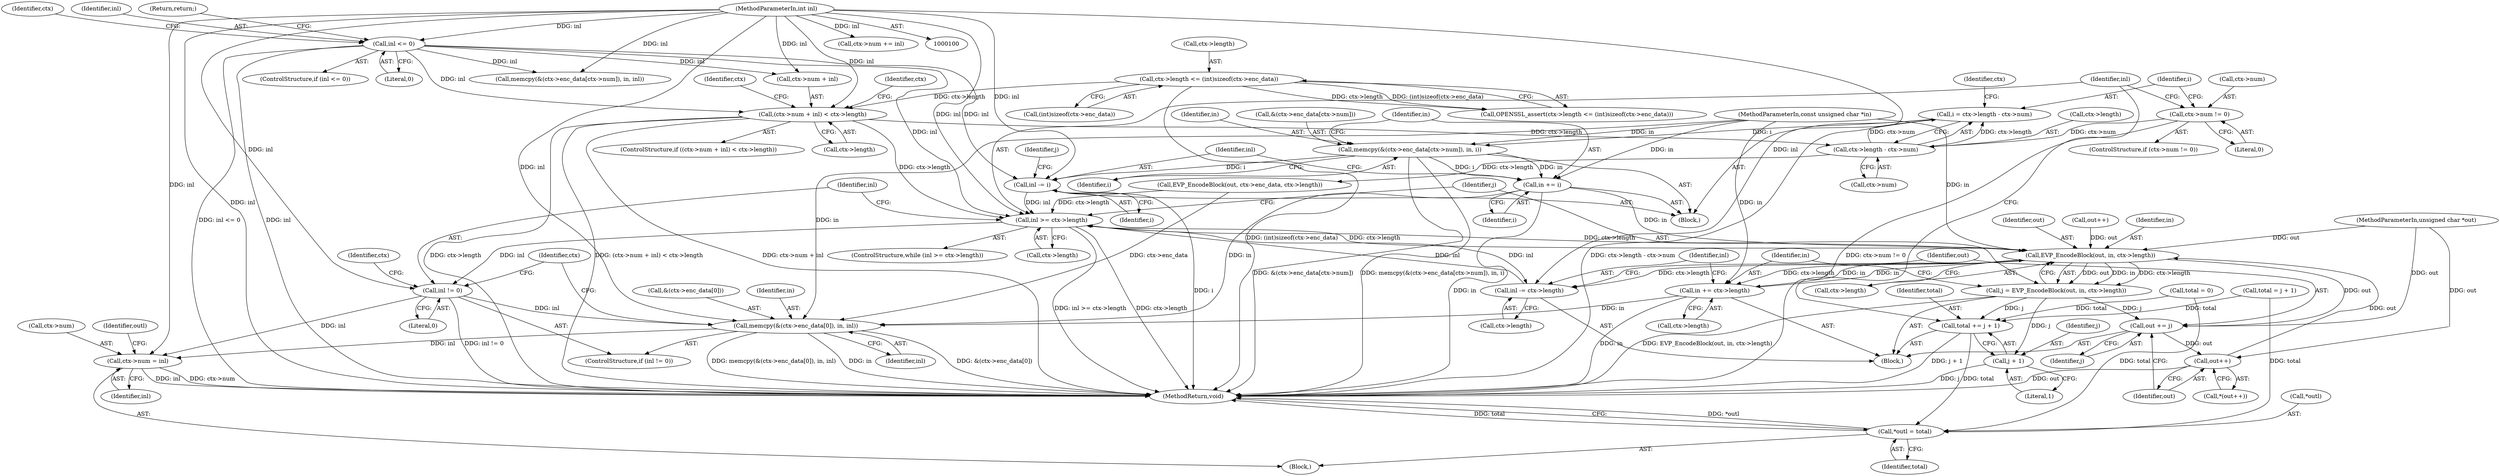 digraph "1_openssl_5b814481f3573fa9677f3a31ee51322e2a22ee6a@integer" {
"1000168" [label="(Call,i = ctx->length - ctx->num)"];
"1000170" [label="(Call,ctx->length - ctx->num)"];
"1000134" [label="(Call,(ctx->num + inl) < ctx->length)"];
"1000118" [label="(Call,inl <= 0)"];
"1000105" [label="(MethodParameterIn,int inl)"];
"1000123" [label="(Call,ctx->length <= (int)sizeof(ctx->enc_data))"];
"1000162" [label="(Call,ctx->num != 0)"];
"1000177" [label="(Call,memcpy(&(ctx->enc_data[ctx->num]), in, i))"];
"1000188" [label="(Call,in += i)"];
"1000235" [label="(Call,EVP_EncodeBlock(out, in, ctx->length))"];
"1000227" [label="(Call,inl >= ctx->length)"];
"1000246" [label="(Call,inl -= ctx->length)"];
"1000269" [label="(Call,inl != 0)"];
"1000272" [label="(Call,memcpy(&(ctx->enc_data[0]), in, inl))"];
"1000281" [label="(Call,ctx->num = inl)"];
"1000233" [label="(Call,j = EVP_EncodeBlock(out, in, ctx->length))"];
"1000251" [label="(Call,out += j)"];
"1000256" [label="(Call,out++)"];
"1000263" [label="(Call,total += j + 1)"];
"1000286" [label="(Call,*outl = total)"];
"1000265" [label="(Call,j + 1)"];
"1000241" [label="(Call,in += ctx->length)"];
"1000191" [label="(Call,inl -= i)"];
"1000281" [label="(Call,ctx->num = inl)"];
"1000273" [label="(Call,&(ctx->enc_data[0]))"];
"1000188" [label="(Call,in += i)"];
"1000192" [label="(Identifier,inl)"];
"1000266" [label="(Identifier,j)"];
"1000125" [label="(Identifier,ctx)"];
"1000186" [label="(Identifier,in)"];
"1000235" [label="(Call,EVP_EncodeBlock(out, in, ctx->length))"];
"1000285" [label="(Identifier,inl)"];
"1000105" [label="(MethodParameterIn,int inl)"];
"1000257" [label="(Identifier,out)"];
"1000110" [label="(Call,total = 0)"];
"1000270" [label="(Identifier,inl)"];
"1000133" [label="(ControlStructure,if ((ctx->num + inl) < ctx->length))"];
"1000134" [label="(Call,(ctx->num + inl) < ctx->length)"];
"1000119" [label="(Identifier,inl)"];
"1000166" [label="(Literal,0)"];
"1000140" [label="(Call,ctx->length)"];
"1000227" [label="(Call,inl >= ctx->length)"];
"1000287" [label="(Call,*outl)"];
"1000290" [label="(MethodReturn,void)"];
"1000271" [label="(Literal,0)"];
"1000256" [label="(Call,out++)"];
"1000232" [label="(Block,)"];
"1000280" [label="(Identifier,inl)"];
"1000282" [label="(Call,ctx->num)"];
"1000127" [label="(Call,(int)sizeof(ctx->enc_data))"];
"1000269" [label="(Call,inl != 0)"];
"1000241" [label="(Call,in += ctx->length)"];
"1000263" [label="(Call,total += j + 1)"];
"1000121" [label="(Return,return;)"];
"1000255" [label="(Call,*(out++))"];
"1000286" [label="(Call,*outl = total)"];
"1000246" [label="(Call,inl -= ctx->length)"];
"1000289" [label="(Identifier,total)"];
"1000181" [label="(Identifier,ctx)"];
"1000117" [label="(ControlStructure,if (inl <= 0))"];
"1000162" [label="(Call,ctx->num != 0)"];
"1000276" [label="(Identifier,ctx)"];
"1000135" [label="(Call,ctx->num + inl)"];
"1000104" [label="(MethodParameterIn,const unsigned char *in)"];
"1000164" [label="(Identifier,ctx)"];
"1000171" [label="(Call,ctx->length)"];
"1000267" [label="(Literal,1)"];
"1000163" [label="(Call,ctx->num)"];
"1000243" [label="(Call,ctx->length)"];
"1000288" [label="(Identifier,outl)"];
"1000177" [label="(Call,memcpy(&(ctx->enc_data[ctx->num]), in, i))"];
"1000242" [label="(Identifier,in)"];
"1000233" [label="(Call,j = EVP_EncodeBlock(out, in, ctx->length))"];
"1000168" [label="(Call,i = ctx->length - ctx->num)"];
"1000238" [label="(Call,ctx->length)"];
"1000190" [label="(Identifier,i)"];
"1000170" [label="(Call,ctx->length - ctx->num)"];
"1000248" [label="(Call,ctx->length)"];
"1000174" [label="(Call,ctx->num)"];
"1000144" [label="(Call,memcpy(&(ctx->enc_data[ctx->num]), in, inl))"];
"1000193" [label="(Identifier,i)"];
"1000178" [label="(Call,&(ctx->enc_data[ctx->num]))"];
"1000124" [label="(Call,ctx->length)"];
"1000272" [label="(Call,memcpy(&(ctx->enc_data[0]), in, inl))"];
"1000169" [label="(Identifier,i)"];
"1000251" [label="(Call,out += j)"];
"1000226" [label="(ControlStructure,while (inl >= ctx->length))"];
"1000283" [label="(Identifier,ctx)"];
"1000236" [label="(Identifier,out)"];
"1000264" [label="(Identifier,total)"];
"1000120" [label="(Literal,0)"];
"1000161" [label="(ControlStructure,if (ctx->num != 0))"];
"1000122" [label="(Call,OPENSSL_assert(ctx->length <= (int)sizeof(ctx->enc_data)))"];
"1000253" [label="(Identifier,j)"];
"1000167" [label="(Block,)"];
"1000268" [label="(ControlStructure,if (inl != 0))"];
"1000265" [label="(Call,j + 1)"];
"1000123" [label="(Call,ctx->length <= (int)sizeof(ctx->enc_data))"];
"1000234" [label="(Identifier,j)"];
"1000155" [label="(Call,ctx->num += inl)"];
"1000252" [label="(Identifier,out)"];
"1000187" [label="(Identifier,i)"];
"1000148" [label="(Identifier,ctx)"];
"1000214" [label="(Call,out++)"];
"1000221" [label="(Call,total = j + 1)"];
"1000229" [label="(Call,ctx->length)"];
"1000228" [label="(Identifier,inl)"];
"1000237" [label="(Identifier,in)"];
"1000196" [label="(Call,EVP_EncodeBlock(out, ctx->enc_data, ctx->length))"];
"1000102" [label="(MethodParameterIn,unsigned char *out)"];
"1000189" [label="(Identifier,in)"];
"1000118" [label="(Call,inl <= 0)"];
"1000195" [label="(Identifier,j)"];
"1000247" [label="(Identifier,inl)"];
"1000106" [label="(Block,)"];
"1000279" [label="(Identifier,in)"];
"1000191" [label="(Call,inl -= i)"];
"1000168" -> "1000167"  [label="AST: "];
"1000168" -> "1000170"  [label="CFG: "];
"1000169" -> "1000168"  [label="AST: "];
"1000170" -> "1000168"  [label="AST: "];
"1000181" -> "1000168"  [label="CFG: "];
"1000168" -> "1000290"  [label="DDG: ctx->length - ctx->num"];
"1000170" -> "1000168"  [label="DDG: ctx->length"];
"1000170" -> "1000168"  [label="DDG: ctx->num"];
"1000168" -> "1000177"  [label="DDG: i"];
"1000170" -> "1000174"  [label="CFG: "];
"1000171" -> "1000170"  [label="AST: "];
"1000174" -> "1000170"  [label="AST: "];
"1000134" -> "1000170"  [label="DDG: ctx->length"];
"1000162" -> "1000170"  [label="DDG: ctx->num"];
"1000170" -> "1000196"  [label="DDG: ctx->length"];
"1000134" -> "1000133"  [label="AST: "];
"1000134" -> "1000140"  [label="CFG: "];
"1000135" -> "1000134"  [label="AST: "];
"1000140" -> "1000134"  [label="AST: "];
"1000148" -> "1000134"  [label="CFG: "];
"1000164" -> "1000134"  [label="CFG: "];
"1000134" -> "1000290"  [label="DDG: ctx->length"];
"1000134" -> "1000290"  [label="DDG: (ctx->num + inl) < ctx->length"];
"1000134" -> "1000290"  [label="DDG: ctx->num + inl"];
"1000118" -> "1000134"  [label="DDG: inl"];
"1000105" -> "1000134"  [label="DDG: inl"];
"1000123" -> "1000134"  [label="DDG: ctx->length"];
"1000134" -> "1000227"  [label="DDG: ctx->length"];
"1000118" -> "1000117"  [label="AST: "];
"1000118" -> "1000120"  [label="CFG: "];
"1000119" -> "1000118"  [label="AST: "];
"1000120" -> "1000118"  [label="AST: "];
"1000121" -> "1000118"  [label="CFG: "];
"1000125" -> "1000118"  [label="CFG: "];
"1000118" -> "1000290"  [label="DDG: inl <= 0"];
"1000118" -> "1000290"  [label="DDG: inl"];
"1000105" -> "1000118"  [label="DDG: inl"];
"1000118" -> "1000135"  [label="DDG: inl"];
"1000118" -> "1000144"  [label="DDG: inl"];
"1000118" -> "1000191"  [label="DDG: inl"];
"1000118" -> "1000227"  [label="DDG: inl"];
"1000105" -> "1000100"  [label="AST: "];
"1000105" -> "1000290"  [label="DDG: inl"];
"1000105" -> "1000135"  [label="DDG: inl"];
"1000105" -> "1000144"  [label="DDG: inl"];
"1000105" -> "1000155"  [label="DDG: inl"];
"1000105" -> "1000191"  [label="DDG: inl"];
"1000105" -> "1000227"  [label="DDG: inl"];
"1000105" -> "1000246"  [label="DDG: inl"];
"1000105" -> "1000269"  [label="DDG: inl"];
"1000105" -> "1000272"  [label="DDG: inl"];
"1000105" -> "1000281"  [label="DDG: inl"];
"1000123" -> "1000122"  [label="AST: "];
"1000123" -> "1000127"  [label="CFG: "];
"1000124" -> "1000123"  [label="AST: "];
"1000127" -> "1000123"  [label="AST: "];
"1000122" -> "1000123"  [label="CFG: "];
"1000123" -> "1000290"  [label="DDG: (int)sizeof(ctx->enc_data)"];
"1000123" -> "1000122"  [label="DDG: ctx->length"];
"1000123" -> "1000122"  [label="DDG: (int)sizeof(ctx->enc_data)"];
"1000162" -> "1000161"  [label="AST: "];
"1000162" -> "1000166"  [label="CFG: "];
"1000163" -> "1000162"  [label="AST: "];
"1000166" -> "1000162"  [label="AST: "];
"1000169" -> "1000162"  [label="CFG: "];
"1000228" -> "1000162"  [label="CFG: "];
"1000162" -> "1000290"  [label="DDG: ctx->num != 0"];
"1000177" -> "1000167"  [label="AST: "];
"1000177" -> "1000187"  [label="CFG: "];
"1000178" -> "1000177"  [label="AST: "];
"1000186" -> "1000177"  [label="AST: "];
"1000187" -> "1000177"  [label="AST: "];
"1000189" -> "1000177"  [label="CFG: "];
"1000177" -> "1000290"  [label="DDG: &(ctx->enc_data[ctx->num])"];
"1000177" -> "1000290"  [label="DDG: memcpy(&(ctx->enc_data[ctx->num]), in, i)"];
"1000104" -> "1000177"  [label="DDG: in"];
"1000177" -> "1000188"  [label="DDG: i"];
"1000177" -> "1000188"  [label="DDG: in"];
"1000177" -> "1000191"  [label="DDG: i"];
"1000188" -> "1000167"  [label="AST: "];
"1000188" -> "1000190"  [label="CFG: "];
"1000189" -> "1000188"  [label="AST: "];
"1000190" -> "1000188"  [label="AST: "];
"1000192" -> "1000188"  [label="CFG: "];
"1000188" -> "1000290"  [label="DDG: in"];
"1000104" -> "1000188"  [label="DDG: in"];
"1000188" -> "1000235"  [label="DDG: in"];
"1000188" -> "1000272"  [label="DDG: in"];
"1000235" -> "1000233"  [label="AST: "];
"1000235" -> "1000238"  [label="CFG: "];
"1000236" -> "1000235"  [label="AST: "];
"1000237" -> "1000235"  [label="AST: "];
"1000238" -> "1000235"  [label="AST: "];
"1000233" -> "1000235"  [label="CFG: "];
"1000235" -> "1000227"  [label="DDG: ctx->length"];
"1000235" -> "1000233"  [label="DDG: out"];
"1000235" -> "1000233"  [label="DDG: in"];
"1000235" -> "1000233"  [label="DDG: ctx->length"];
"1000214" -> "1000235"  [label="DDG: out"];
"1000256" -> "1000235"  [label="DDG: out"];
"1000102" -> "1000235"  [label="DDG: out"];
"1000241" -> "1000235"  [label="DDG: in"];
"1000104" -> "1000235"  [label="DDG: in"];
"1000227" -> "1000235"  [label="DDG: ctx->length"];
"1000235" -> "1000241"  [label="DDG: ctx->length"];
"1000235" -> "1000241"  [label="DDG: in"];
"1000235" -> "1000246"  [label="DDG: ctx->length"];
"1000235" -> "1000251"  [label="DDG: out"];
"1000227" -> "1000226"  [label="AST: "];
"1000227" -> "1000229"  [label="CFG: "];
"1000228" -> "1000227"  [label="AST: "];
"1000229" -> "1000227"  [label="AST: "];
"1000234" -> "1000227"  [label="CFG: "];
"1000270" -> "1000227"  [label="CFG: "];
"1000227" -> "1000290"  [label="DDG: inl >= ctx->length"];
"1000227" -> "1000290"  [label="DDG: ctx->length"];
"1000191" -> "1000227"  [label="DDG: inl"];
"1000246" -> "1000227"  [label="DDG: inl"];
"1000196" -> "1000227"  [label="DDG: ctx->length"];
"1000227" -> "1000246"  [label="DDG: inl"];
"1000227" -> "1000269"  [label="DDG: inl"];
"1000246" -> "1000232"  [label="AST: "];
"1000246" -> "1000248"  [label="CFG: "];
"1000247" -> "1000246"  [label="AST: "];
"1000248" -> "1000246"  [label="AST: "];
"1000252" -> "1000246"  [label="CFG: "];
"1000269" -> "1000268"  [label="AST: "];
"1000269" -> "1000271"  [label="CFG: "];
"1000270" -> "1000269"  [label="AST: "];
"1000271" -> "1000269"  [label="AST: "];
"1000276" -> "1000269"  [label="CFG: "];
"1000283" -> "1000269"  [label="CFG: "];
"1000269" -> "1000290"  [label="DDG: inl != 0"];
"1000269" -> "1000272"  [label="DDG: inl"];
"1000269" -> "1000281"  [label="DDG: inl"];
"1000272" -> "1000268"  [label="AST: "];
"1000272" -> "1000280"  [label="CFG: "];
"1000273" -> "1000272"  [label="AST: "];
"1000279" -> "1000272"  [label="AST: "];
"1000280" -> "1000272"  [label="AST: "];
"1000283" -> "1000272"  [label="CFG: "];
"1000272" -> "1000290"  [label="DDG: &(ctx->enc_data[0])"];
"1000272" -> "1000290"  [label="DDG: memcpy(&(ctx->enc_data[0]), in, inl)"];
"1000272" -> "1000290"  [label="DDG: in"];
"1000196" -> "1000272"  [label="DDG: ctx->enc_data"];
"1000241" -> "1000272"  [label="DDG: in"];
"1000104" -> "1000272"  [label="DDG: in"];
"1000272" -> "1000281"  [label="DDG: inl"];
"1000281" -> "1000106"  [label="AST: "];
"1000281" -> "1000285"  [label="CFG: "];
"1000282" -> "1000281"  [label="AST: "];
"1000285" -> "1000281"  [label="AST: "];
"1000288" -> "1000281"  [label="CFG: "];
"1000281" -> "1000290"  [label="DDG: inl"];
"1000281" -> "1000290"  [label="DDG: ctx->num"];
"1000233" -> "1000232"  [label="AST: "];
"1000234" -> "1000233"  [label="AST: "];
"1000242" -> "1000233"  [label="CFG: "];
"1000233" -> "1000290"  [label="DDG: EVP_EncodeBlock(out, in, ctx->length)"];
"1000233" -> "1000251"  [label="DDG: j"];
"1000233" -> "1000263"  [label="DDG: j"];
"1000233" -> "1000265"  [label="DDG: j"];
"1000251" -> "1000232"  [label="AST: "];
"1000251" -> "1000253"  [label="CFG: "];
"1000252" -> "1000251"  [label="AST: "];
"1000253" -> "1000251"  [label="AST: "];
"1000257" -> "1000251"  [label="CFG: "];
"1000102" -> "1000251"  [label="DDG: out"];
"1000251" -> "1000256"  [label="DDG: out"];
"1000256" -> "1000255"  [label="AST: "];
"1000256" -> "1000257"  [label="CFG: "];
"1000257" -> "1000256"  [label="AST: "];
"1000255" -> "1000256"  [label="CFG: "];
"1000256" -> "1000290"  [label="DDG: out"];
"1000102" -> "1000256"  [label="DDG: out"];
"1000263" -> "1000232"  [label="AST: "];
"1000263" -> "1000265"  [label="CFG: "];
"1000264" -> "1000263"  [label="AST: "];
"1000265" -> "1000263"  [label="AST: "];
"1000228" -> "1000263"  [label="CFG: "];
"1000263" -> "1000290"  [label="DDG: j + 1"];
"1000221" -> "1000263"  [label="DDG: total"];
"1000110" -> "1000263"  [label="DDG: total"];
"1000263" -> "1000286"  [label="DDG: total"];
"1000286" -> "1000106"  [label="AST: "];
"1000286" -> "1000289"  [label="CFG: "];
"1000287" -> "1000286"  [label="AST: "];
"1000289" -> "1000286"  [label="AST: "];
"1000290" -> "1000286"  [label="CFG: "];
"1000286" -> "1000290"  [label="DDG: *outl"];
"1000286" -> "1000290"  [label="DDG: total"];
"1000221" -> "1000286"  [label="DDG: total"];
"1000110" -> "1000286"  [label="DDG: total"];
"1000265" -> "1000267"  [label="CFG: "];
"1000266" -> "1000265"  [label="AST: "];
"1000267" -> "1000265"  [label="AST: "];
"1000265" -> "1000290"  [label="DDG: j"];
"1000241" -> "1000232"  [label="AST: "];
"1000241" -> "1000243"  [label="CFG: "];
"1000242" -> "1000241"  [label="AST: "];
"1000243" -> "1000241"  [label="AST: "];
"1000247" -> "1000241"  [label="CFG: "];
"1000241" -> "1000290"  [label="DDG: in"];
"1000104" -> "1000241"  [label="DDG: in"];
"1000191" -> "1000167"  [label="AST: "];
"1000191" -> "1000193"  [label="CFG: "];
"1000192" -> "1000191"  [label="AST: "];
"1000193" -> "1000191"  [label="AST: "];
"1000195" -> "1000191"  [label="CFG: "];
"1000191" -> "1000290"  [label="DDG: i"];
}
